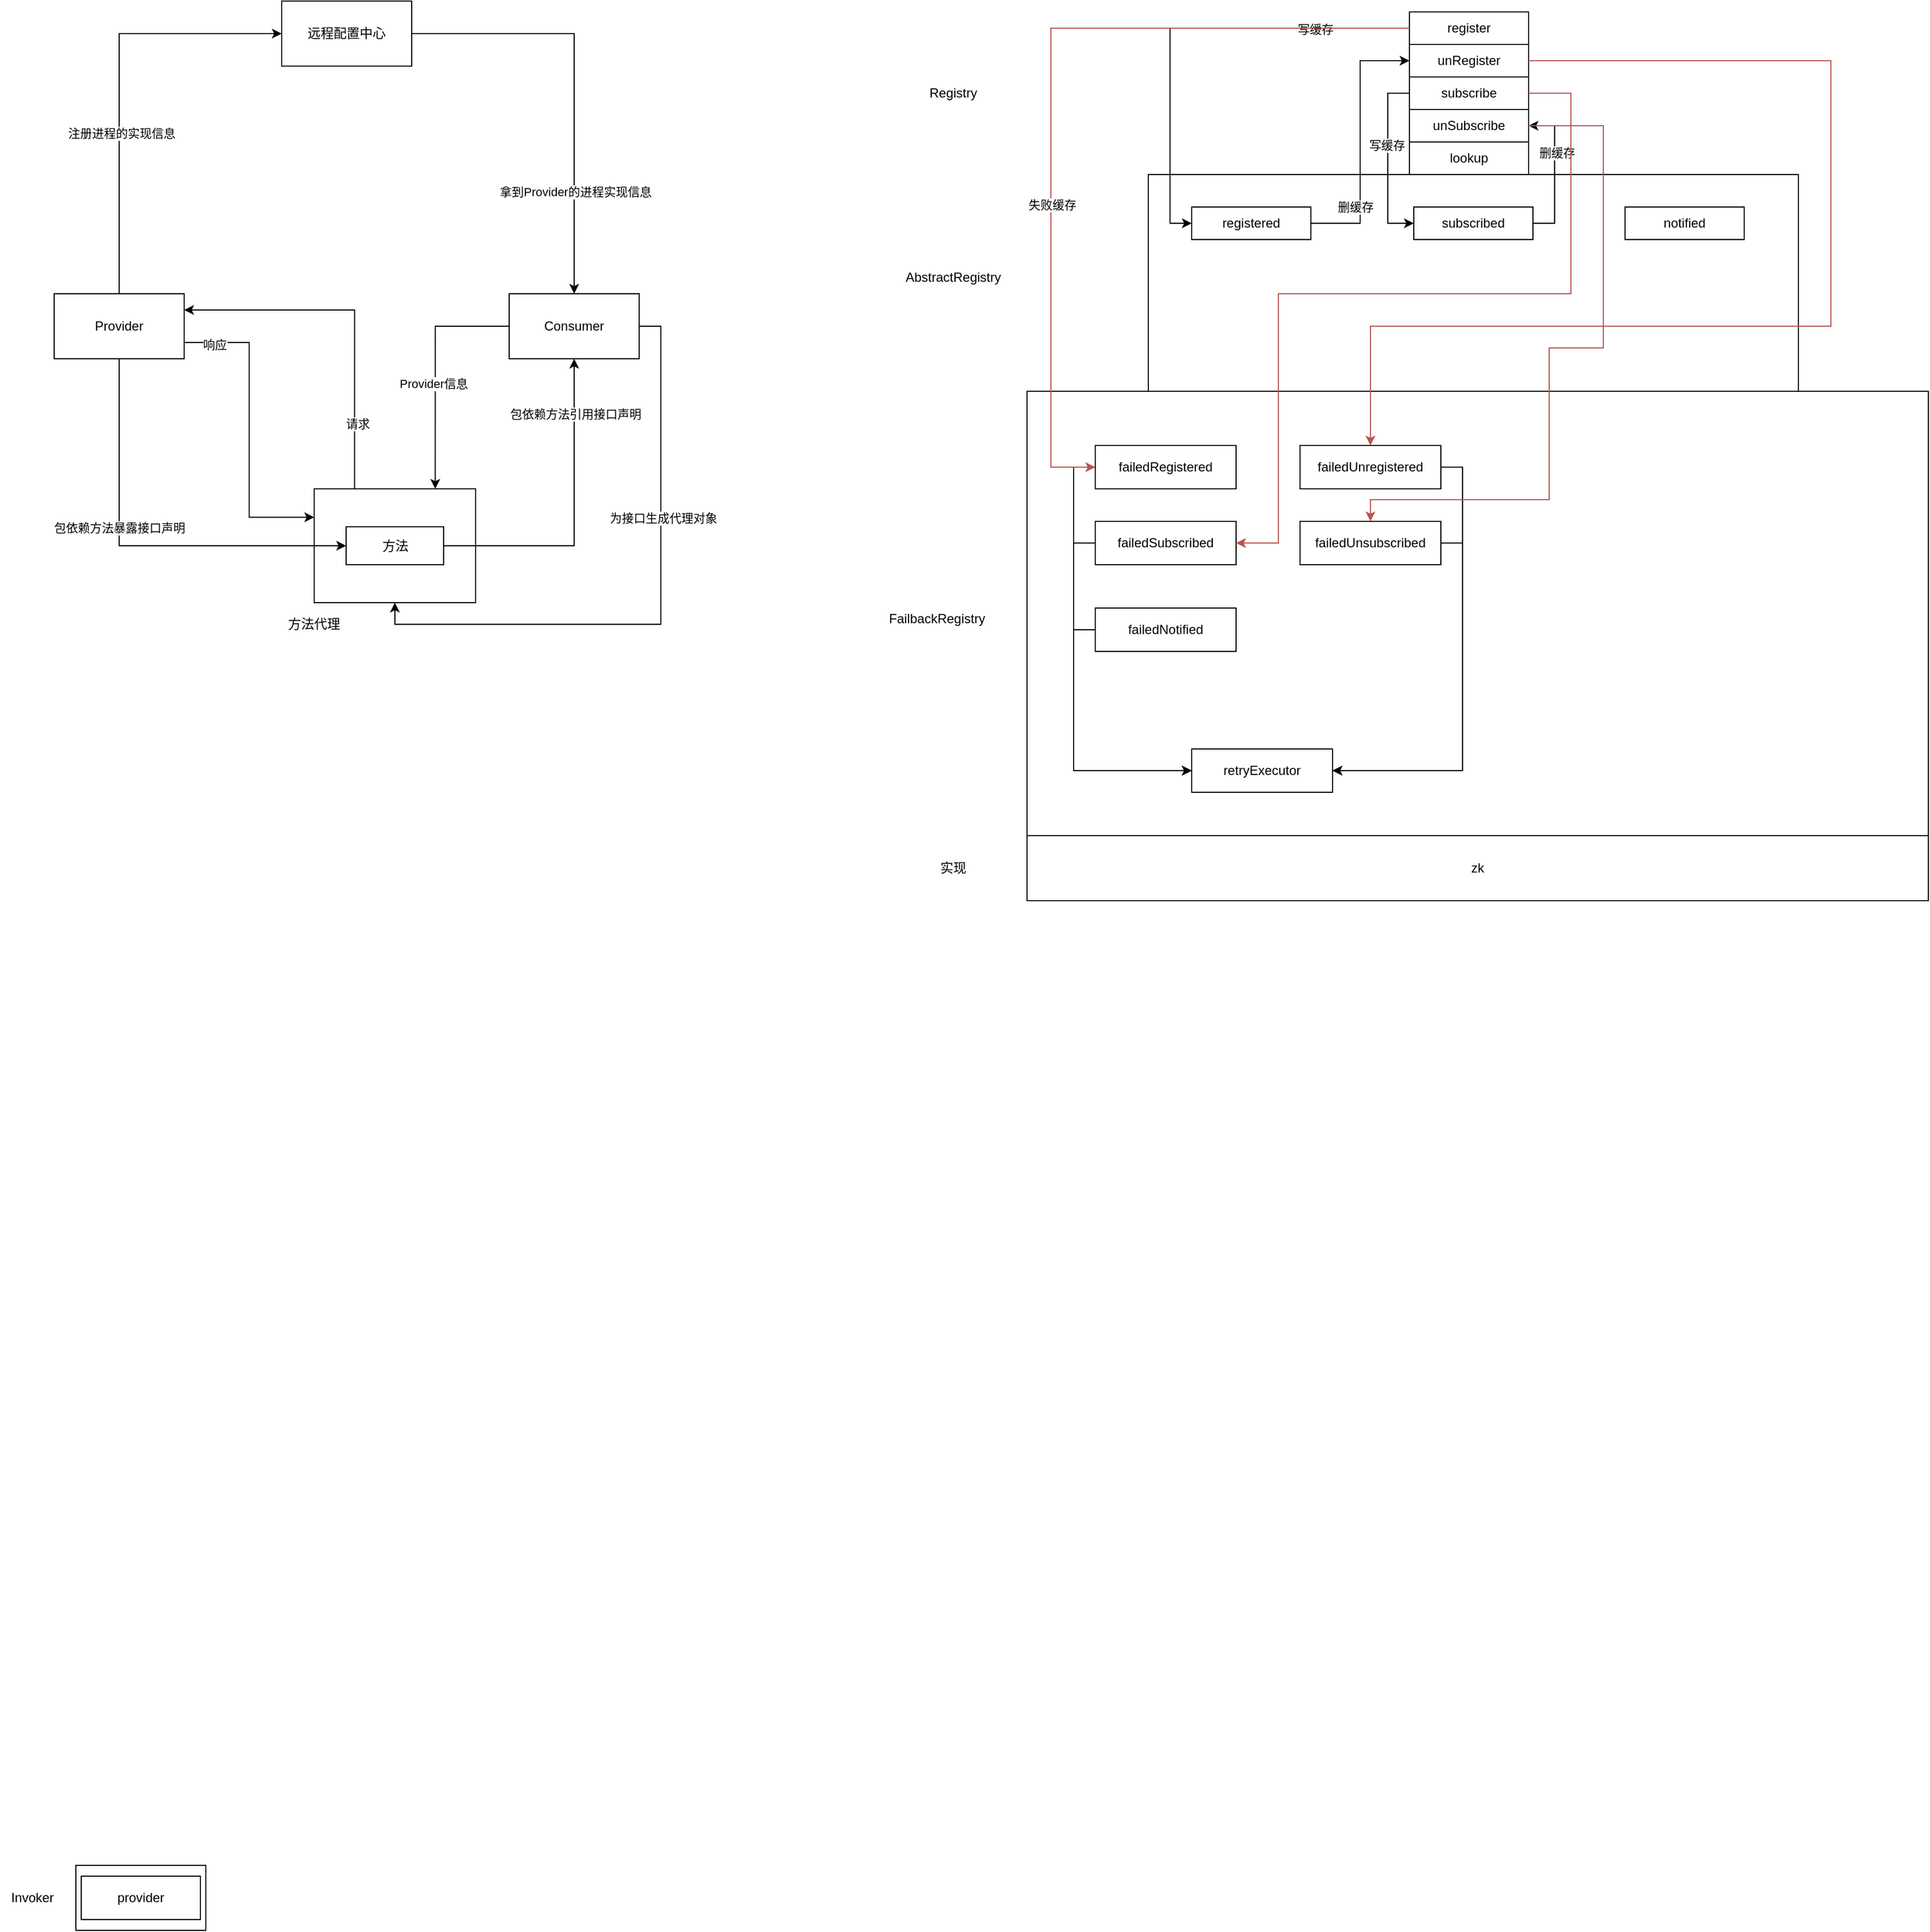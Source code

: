 <mxfile version="26.0.16">
  <diagram name="第 1 页" id="lWEN_o6NCU4KM6AUGm27">
    <mxGraphModel dx="1434" dy="769" grid="1" gridSize="10" guides="1" tooltips="1" connect="1" arrows="1" fold="1" page="1" pageScale="1" pageWidth="827" pageHeight="1169" math="0" shadow="0">
      <root>
        <mxCell id="0" />
        <mxCell id="1" parent="0" />
        <mxCell id="UHTRUeVZfnMp43J-vnKh-2" value="" style="rounded=0;whiteSpace=wrap;html=1;" vertex="1" parent="1">
          <mxGeometry x="170" y="1880" width="120" height="60" as="geometry" />
        </mxCell>
        <mxCell id="sy4J3GjQt16E9kHFUE2P-22" style="edgeStyle=orthogonalEdgeStyle;rounded=0;orthogonalLoop=1;jettySize=auto;html=1;exitX=1;exitY=0.5;exitDx=0;exitDy=0;entryX=0.5;entryY=0;entryDx=0;entryDy=0;" parent="1" source="sy4J3GjQt16E9kHFUE2P-1" target="sy4J3GjQt16E9kHFUE2P-3" edge="1">
          <mxGeometry relative="1" as="geometry" />
        </mxCell>
        <mxCell id="sy4J3GjQt16E9kHFUE2P-23" value="拿到Provider的进程实现信息" style="edgeLabel;html=1;align=center;verticalAlign=middle;resizable=0;points=[];" parent="sy4J3GjQt16E9kHFUE2P-22" vertex="1" connectable="0">
          <mxGeometry x="0.518" y="1" relative="1" as="geometry">
            <mxPoint as="offset" />
          </mxGeometry>
        </mxCell>
        <mxCell id="sy4J3GjQt16E9kHFUE2P-1" value="远程配置中心" style="rounded=0;whiteSpace=wrap;html=1;" parent="1" vertex="1">
          <mxGeometry x="360" y="160" width="120" height="60" as="geometry" />
        </mxCell>
        <mxCell id="sy4J3GjQt16E9kHFUE2P-4" style="edgeStyle=orthogonalEdgeStyle;rounded=0;orthogonalLoop=1;jettySize=auto;html=1;exitX=0.5;exitY=0;exitDx=0;exitDy=0;entryX=0;entryY=0.5;entryDx=0;entryDy=0;" parent="1" source="sy4J3GjQt16E9kHFUE2P-2" target="sy4J3GjQt16E9kHFUE2P-1" edge="1">
          <mxGeometry relative="1" as="geometry" />
        </mxCell>
        <mxCell id="sy4J3GjQt16E9kHFUE2P-5" value="注册进程的实现信息" style="edgeLabel;html=1;align=center;verticalAlign=middle;resizable=0;points=[];" parent="sy4J3GjQt16E9kHFUE2P-4" vertex="1" connectable="0">
          <mxGeometry x="-0.241" y="-2" relative="1" as="geometry">
            <mxPoint as="offset" />
          </mxGeometry>
        </mxCell>
        <mxCell id="sy4J3GjQt16E9kHFUE2P-27" style="edgeStyle=orthogonalEdgeStyle;rounded=0;orthogonalLoop=1;jettySize=auto;html=1;exitX=1;exitY=0.75;exitDx=0;exitDy=0;entryX=0;entryY=0.25;entryDx=0;entryDy=0;" parent="1" source="sy4J3GjQt16E9kHFUE2P-2" target="sy4J3GjQt16E9kHFUE2P-8" edge="1">
          <mxGeometry relative="1" as="geometry" />
        </mxCell>
        <mxCell id="sy4J3GjQt16E9kHFUE2P-29" value="响应" style="edgeLabel;html=1;align=center;verticalAlign=middle;resizable=0;points=[];" parent="sy4J3GjQt16E9kHFUE2P-27" vertex="1" connectable="0">
          <mxGeometry x="-0.801" y="-2" relative="1" as="geometry">
            <mxPoint as="offset" />
          </mxGeometry>
        </mxCell>
        <mxCell id="sy4J3GjQt16E9kHFUE2P-2" value="Provider" style="rounded=0;whiteSpace=wrap;html=1;" parent="1" vertex="1">
          <mxGeometry x="150" y="430" width="120" height="60" as="geometry" />
        </mxCell>
        <mxCell id="sy4J3GjQt16E9kHFUE2P-18" style="edgeStyle=orthogonalEdgeStyle;rounded=0;orthogonalLoop=1;jettySize=auto;html=1;exitX=1;exitY=0.5;exitDx=0;exitDy=0;entryX=0.5;entryY=1;entryDx=0;entryDy=0;" parent="1" source="sy4J3GjQt16E9kHFUE2P-3" target="sy4J3GjQt16E9kHFUE2P-8" edge="1">
          <mxGeometry relative="1" as="geometry" />
        </mxCell>
        <mxCell id="sy4J3GjQt16E9kHFUE2P-19" value="为接口生成代理对象" style="edgeLabel;html=1;align=center;verticalAlign=middle;resizable=0;points=[];" parent="sy4J3GjQt16E9kHFUE2P-18" vertex="1" connectable="0">
          <mxGeometry x="-0.297" y="2" relative="1" as="geometry">
            <mxPoint as="offset" />
          </mxGeometry>
        </mxCell>
        <mxCell id="sy4J3GjQt16E9kHFUE2P-24" style="edgeStyle=orthogonalEdgeStyle;rounded=0;orthogonalLoop=1;jettySize=auto;html=1;exitX=0;exitY=0.5;exitDx=0;exitDy=0;entryX=0.75;entryY=0;entryDx=0;entryDy=0;" parent="1" source="sy4J3GjQt16E9kHFUE2P-3" target="sy4J3GjQt16E9kHFUE2P-8" edge="1">
          <mxGeometry relative="1" as="geometry" />
        </mxCell>
        <mxCell id="sy4J3GjQt16E9kHFUE2P-25" value="Provider信息" style="edgeLabel;html=1;align=center;verticalAlign=middle;resizable=0;points=[];" parent="sy4J3GjQt16E9kHFUE2P-24" vertex="1" connectable="0">
          <mxGeometry x="0.111" y="-2" relative="1" as="geometry">
            <mxPoint as="offset" />
          </mxGeometry>
        </mxCell>
        <mxCell id="sy4J3GjQt16E9kHFUE2P-3" value="Consumer" style="rounded=0;whiteSpace=wrap;html=1;" parent="1" vertex="1">
          <mxGeometry x="570" y="430" width="120" height="60" as="geometry" />
        </mxCell>
        <mxCell id="sy4J3GjQt16E9kHFUE2P-26" style="edgeStyle=orthogonalEdgeStyle;rounded=0;orthogonalLoop=1;jettySize=auto;html=1;exitX=0.25;exitY=0;exitDx=0;exitDy=0;entryX=1;entryY=0.25;entryDx=0;entryDy=0;" parent="1" source="sy4J3GjQt16E9kHFUE2P-8" target="sy4J3GjQt16E9kHFUE2P-2" edge="1">
          <mxGeometry relative="1" as="geometry" />
        </mxCell>
        <mxCell id="sy4J3GjQt16E9kHFUE2P-28" value="请求" style="edgeLabel;html=1;align=center;verticalAlign=middle;resizable=0;points=[];" parent="sy4J3GjQt16E9kHFUE2P-26" vertex="1" connectable="0">
          <mxGeometry x="0.622" relative="1" as="geometry">
            <mxPoint x="99" y="105" as="offset" />
          </mxGeometry>
        </mxCell>
        <mxCell id="sy4J3GjQt16E9kHFUE2P-8" value="" style="rounded=0;whiteSpace=wrap;html=1;" parent="1" vertex="1">
          <mxGeometry x="390" y="610" width="149" height="105" as="geometry" />
        </mxCell>
        <mxCell id="sy4J3GjQt16E9kHFUE2P-13" style="edgeStyle=orthogonalEdgeStyle;rounded=0;orthogonalLoop=1;jettySize=auto;html=1;exitX=1;exitY=0.5;exitDx=0;exitDy=0;entryX=0.5;entryY=1;entryDx=0;entryDy=0;" parent="1" source="sy4J3GjQt16E9kHFUE2P-10" target="sy4J3GjQt16E9kHFUE2P-3" edge="1">
          <mxGeometry relative="1" as="geometry" />
        </mxCell>
        <mxCell id="sy4J3GjQt16E9kHFUE2P-17" value="包依赖方法引用接口声明" style="edgeLabel;html=1;align=center;verticalAlign=middle;resizable=0;points=[];" parent="sy4J3GjQt16E9kHFUE2P-13" vertex="1" connectable="0">
          <mxGeometry x="-0.444" y="-3" relative="1" as="geometry">
            <mxPoint x="40" y="-125" as="offset" />
          </mxGeometry>
        </mxCell>
        <mxCell id="sy4J3GjQt16E9kHFUE2P-10" value="方法" style="rounded=0;whiteSpace=wrap;html=1;" parent="1" vertex="1">
          <mxGeometry x="419.5" y="645" width="90" height="35" as="geometry" />
        </mxCell>
        <mxCell id="sy4J3GjQt16E9kHFUE2P-11" value="方法代理" style="text;html=1;align=center;verticalAlign=middle;whiteSpace=wrap;rounded=0;" parent="1" vertex="1">
          <mxGeometry x="360" y="720" width="60" height="30" as="geometry" />
        </mxCell>
        <mxCell id="sy4J3GjQt16E9kHFUE2P-15" style="edgeStyle=orthogonalEdgeStyle;rounded=0;orthogonalLoop=1;jettySize=auto;html=1;exitX=0.5;exitY=1;exitDx=0;exitDy=0;entryX=0;entryY=0.5;entryDx=0;entryDy=0;" parent="1" source="sy4J3GjQt16E9kHFUE2P-2" target="sy4J3GjQt16E9kHFUE2P-10" edge="1">
          <mxGeometry relative="1" as="geometry" />
        </mxCell>
        <mxCell id="sy4J3GjQt16E9kHFUE2P-16" value="包依赖方法暴露接口声明" style="edgeLabel;html=1;align=center;verticalAlign=middle;resizable=0;points=[];" parent="sy4J3GjQt16E9kHFUE2P-15" vertex="1" connectable="0">
          <mxGeometry x="0.086" relative="1" as="geometry">
            <mxPoint x="-35" y="-17" as="offset" />
          </mxGeometry>
        </mxCell>
        <mxCell id="sy4J3GjQt16E9kHFUE2P-30" value="register" style="rounded=0;whiteSpace=wrap;html=1;" parent="1" vertex="1">
          <mxGeometry x="1401" y="170" width="110" height="30" as="geometry" />
        </mxCell>
        <mxCell id="sy4J3GjQt16E9kHFUE2P-31" value="Registry" style="text;html=1;align=center;verticalAlign=middle;whiteSpace=wrap;rounded=0;" parent="1" vertex="1">
          <mxGeometry x="950" y="230" width="60" height="30" as="geometry" />
        </mxCell>
        <mxCell id="sy4J3GjQt16E9kHFUE2P-32" value="unRegister" style="rounded=0;whiteSpace=wrap;html=1;" parent="1" vertex="1">
          <mxGeometry x="1401" y="200" width="110" height="30" as="geometry" />
        </mxCell>
        <mxCell id="sy4J3GjQt16E9kHFUE2P-33" value="subscribe" style="rounded=0;whiteSpace=wrap;html=1;" parent="1" vertex="1">
          <mxGeometry x="1401" y="230" width="110" height="30" as="geometry" />
        </mxCell>
        <mxCell id="sy4J3GjQt16E9kHFUE2P-34" value="unSubscribe" style="rounded=0;whiteSpace=wrap;html=1;" parent="1" vertex="1">
          <mxGeometry x="1401" y="260" width="110" height="30" as="geometry" />
        </mxCell>
        <mxCell id="sy4J3GjQt16E9kHFUE2P-35" value="lookup" style="rounded=0;whiteSpace=wrap;html=1;" parent="1" vertex="1">
          <mxGeometry x="1401" y="290" width="110" height="30" as="geometry" />
        </mxCell>
        <mxCell id="4ZB0j1Yy_WDYndlhbCBe-1" value="" style="rounded=0;whiteSpace=wrap;html=1;" parent="1" vertex="1">
          <mxGeometry x="1160" y="320" width="600" height="200" as="geometry" />
        </mxCell>
        <mxCell id="4ZB0j1Yy_WDYndlhbCBe-2" value="AbstractRegistry" style="text;html=1;align=center;verticalAlign=middle;whiteSpace=wrap;rounded=0;" parent="1" vertex="1">
          <mxGeometry x="925" y="400" width="110" height="30" as="geometry" />
        </mxCell>
        <mxCell id="4ZB0j1Yy_WDYndlhbCBe-27" style="edgeStyle=orthogonalEdgeStyle;rounded=0;orthogonalLoop=1;jettySize=auto;html=1;exitX=1;exitY=0.5;exitDx=0;exitDy=0;entryX=0;entryY=0.5;entryDx=0;entryDy=0;" parent="1" source="4ZB0j1Yy_WDYndlhbCBe-3" target="sy4J3GjQt16E9kHFUE2P-32" edge="1">
          <mxGeometry relative="1" as="geometry" />
        </mxCell>
        <mxCell id="4ZB0j1Yy_WDYndlhbCBe-28" value="删缓存" style="edgeLabel;html=1;align=center;verticalAlign=middle;resizable=0;points=[];" parent="4ZB0j1Yy_WDYndlhbCBe-27" vertex="1" connectable="0">
          <mxGeometry x="-0.855" y="-2" relative="1" as="geometry">
            <mxPoint x="23" y="-17" as="offset" />
          </mxGeometry>
        </mxCell>
        <mxCell id="4ZB0j1Yy_WDYndlhbCBe-3" value="registered" style="rounded=0;whiteSpace=wrap;html=1;" parent="1" vertex="1">
          <mxGeometry x="1200" y="350" width="110" height="30" as="geometry" />
        </mxCell>
        <mxCell id="4ZB0j1Yy_WDYndlhbCBe-30" style="edgeStyle=orthogonalEdgeStyle;rounded=0;orthogonalLoop=1;jettySize=auto;html=1;exitX=1;exitY=0.5;exitDx=0;exitDy=0;entryX=1;entryY=0.5;entryDx=0;entryDy=0;" parent="1" source="4ZB0j1Yy_WDYndlhbCBe-4" target="sy4J3GjQt16E9kHFUE2P-34" edge="1">
          <mxGeometry relative="1" as="geometry" />
        </mxCell>
        <mxCell id="4ZB0j1Yy_WDYndlhbCBe-32" value="删缓存" style="edgeLabel;html=1;align=center;verticalAlign=middle;resizable=0;points=[];" parent="4ZB0j1Yy_WDYndlhbCBe-30" vertex="1" connectable="0">
          <mxGeometry x="0.271" y="-2" relative="1" as="geometry">
            <mxPoint as="offset" />
          </mxGeometry>
        </mxCell>
        <mxCell id="4ZB0j1Yy_WDYndlhbCBe-4" value="subscribed" style="rounded=0;whiteSpace=wrap;html=1;" parent="1" vertex="1">
          <mxGeometry x="1405" y="350" width="110" height="30" as="geometry" />
        </mxCell>
        <mxCell id="4ZB0j1Yy_WDYndlhbCBe-5" value="notified" style="rounded=0;whiteSpace=wrap;html=1;" parent="1" vertex="1">
          <mxGeometry x="1600" y="350" width="110" height="30" as="geometry" />
        </mxCell>
        <mxCell id="4ZB0j1Yy_WDYndlhbCBe-6" value="" style="rounded=0;whiteSpace=wrap;html=1;" parent="1" vertex="1">
          <mxGeometry x="1048" y="520" width="832" height="410" as="geometry" />
        </mxCell>
        <mxCell id="4ZB0j1Yy_WDYndlhbCBe-7" value="FailbackRegistry" style="text;html=1;align=center;verticalAlign=middle;whiteSpace=wrap;rounded=0;" parent="1" vertex="1">
          <mxGeometry x="910" y="715" width="110" height="30" as="geometry" />
        </mxCell>
        <mxCell id="4ZB0j1Yy_WDYndlhbCBe-8" value="retryExecutor" style="rounded=0;whiteSpace=wrap;html=1;" parent="1" vertex="1">
          <mxGeometry x="1200" y="850" width="130" height="40" as="geometry" />
        </mxCell>
        <mxCell id="4ZB0j1Yy_WDYndlhbCBe-16" style="edgeStyle=orthogonalEdgeStyle;rounded=0;orthogonalLoop=1;jettySize=auto;html=1;exitX=0;exitY=0.5;exitDx=0;exitDy=0;entryX=0;entryY=0.5;entryDx=0;entryDy=0;" parent="1" source="4ZB0j1Yy_WDYndlhbCBe-9" target="4ZB0j1Yy_WDYndlhbCBe-8" edge="1">
          <mxGeometry relative="1" as="geometry" />
        </mxCell>
        <mxCell id="4ZB0j1Yy_WDYndlhbCBe-9" value="failedRegistered" style="rounded=0;whiteSpace=wrap;html=1;" parent="1" vertex="1">
          <mxGeometry x="1111" y="570" width="130" height="40" as="geometry" />
        </mxCell>
        <mxCell id="4ZB0j1Yy_WDYndlhbCBe-19" style="edgeStyle=orthogonalEdgeStyle;rounded=0;orthogonalLoop=1;jettySize=auto;html=1;exitX=1;exitY=0.5;exitDx=0;exitDy=0;entryX=1;entryY=0.5;entryDx=0;entryDy=0;" parent="1" source="4ZB0j1Yy_WDYndlhbCBe-10" target="4ZB0j1Yy_WDYndlhbCBe-8" edge="1">
          <mxGeometry relative="1" as="geometry" />
        </mxCell>
        <mxCell id="4ZB0j1Yy_WDYndlhbCBe-10" value="failedUnregistered" style="rounded=0;whiteSpace=wrap;html=1;" parent="1" vertex="1">
          <mxGeometry x="1300" y="570" width="130" height="40" as="geometry" />
        </mxCell>
        <mxCell id="4ZB0j1Yy_WDYndlhbCBe-17" style="edgeStyle=orthogonalEdgeStyle;rounded=0;orthogonalLoop=1;jettySize=auto;html=1;exitX=0;exitY=0.5;exitDx=0;exitDy=0;entryX=0;entryY=0.5;entryDx=0;entryDy=0;" parent="1" source="4ZB0j1Yy_WDYndlhbCBe-12" target="4ZB0j1Yy_WDYndlhbCBe-8" edge="1">
          <mxGeometry relative="1" as="geometry" />
        </mxCell>
        <mxCell id="4ZB0j1Yy_WDYndlhbCBe-12" value="failedSubscribed" style="rounded=0;whiteSpace=wrap;html=1;" parent="1" vertex="1">
          <mxGeometry x="1111" y="640" width="130" height="40" as="geometry" />
        </mxCell>
        <mxCell id="4ZB0j1Yy_WDYndlhbCBe-20" style="edgeStyle=orthogonalEdgeStyle;rounded=0;orthogonalLoop=1;jettySize=auto;html=1;exitX=1;exitY=0.5;exitDx=0;exitDy=0;entryX=1;entryY=0.5;entryDx=0;entryDy=0;" parent="1" source="4ZB0j1Yy_WDYndlhbCBe-14" target="4ZB0j1Yy_WDYndlhbCBe-8" edge="1">
          <mxGeometry relative="1" as="geometry" />
        </mxCell>
        <mxCell id="4ZB0j1Yy_WDYndlhbCBe-14" value="failedUnsubscribed" style="rounded=0;whiteSpace=wrap;html=1;" parent="1" vertex="1">
          <mxGeometry x="1300" y="640" width="130" height="40" as="geometry" />
        </mxCell>
        <mxCell id="4ZB0j1Yy_WDYndlhbCBe-18" style="edgeStyle=orthogonalEdgeStyle;rounded=0;orthogonalLoop=1;jettySize=auto;html=1;exitX=0;exitY=0.5;exitDx=0;exitDy=0;entryX=0;entryY=0.5;entryDx=0;entryDy=0;" parent="1" source="4ZB0j1Yy_WDYndlhbCBe-15" target="4ZB0j1Yy_WDYndlhbCBe-8" edge="1">
          <mxGeometry relative="1" as="geometry" />
        </mxCell>
        <mxCell id="4ZB0j1Yy_WDYndlhbCBe-15" value="failedNotified" style="rounded=0;whiteSpace=wrap;html=1;" parent="1" vertex="1">
          <mxGeometry x="1111" y="720" width="130" height="40" as="geometry" />
        </mxCell>
        <mxCell id="4ZB0j1Yy_WDYndlhbCBe-21" value="zk" style="rounded=0;whiteSpace=wrap;html=1;" parent="1" vertex="1">
          <mxGeometry x="1048" y="930" width="832" height="60" as="geometry" />
        </mxCell>
        <mxCell id="4ZB0j1Yy_WDYndlhbCBe-22" value="实现" style="text;html=1;align=center;verticalAlign=middle;whiteSpace=wrap;rounded=0;" parent="1" vertex="1">
          <mxGeometry x="925" y="945" width="110" height="30" as="geometry" />
        </mxCell>
        <mxCell id="4ZB0j1Yy_WDYndlhbCBe-24" style="edgeStyle=orthogonalEdgeStyle;rounded=0;orthogonalLoop=1;jettySize=auto;html=1;exitX=0;exitY=0.5;exitDx=0;exitDy=0;entryX=0;entryY=0.5;entryDx=0;entryDy=0;" parent="1" source="sy4J3GjQt16E9kHFUE2P-30" target="4ZB0j1Yy_WDYndlhbCBe-3" edge="1">
          <mxGeometry relative="1" as="geometry" />
        </mxCell>
        <mxCell id="4ZB0j1Yy_WDYndlhbCBe-25" value="写缓存" style="edgeLabel;html=1;align=center;verticalAlign=middle;resizable=0;points=[];" parent="4ZB0j1Yy_WDYndlhbCBe-24" vertex="1" connectable="0">
          <mxGeometry x="-0.584" y="1" relative="1" as="geometry">
            <mxPoint as="offset" />
          </mxGeometry>
        </mxCell>
        <mxCell id="4ZB0j1Yy_WDYndlhbCBe-29" style="edgeStyle=orthogonalEdgeStyle;rounded=0;orthogonalLoop=1;jettySize=auto;html=1;exitX=0;exitY=0.5;exitDx=0;exitDy=0;entryX=0;entryY=0.5;entryDx=0;entryDy=0;" parent="1" source="sy4J3GjQt16E9kHFUE2P-33" target="4ZB0j1Yy_WDYndlhbCBe-4" edge="1">
          <mxGeometry relative="1" as="geometry" />
        </mxCell>
        <mxCell id="4ZB0j1Yy_WDYndlhbCBe-31" value="写缓存" style="edgeLabel;html=1;align=center;verticalAlign=middle;resizable=0;points=[];" parent="4ZB0j1Yy_WDYndlhbCBe-29" vertex="1" connectable="0">
          <mxGeometry x="-0.169" y="-1" relative="1" as="geometry">
            <mxPoint as="offset" />
          </mxGeometry>
        </mxCell>
        <mxCell id="4ZB0j1Yy_WDYndlhbCBe-33" style="edgeStyle=orthogonalEdgeStyle;rounded=0;orthogonalLoop=1;jettySize=auto;html=1;exitX=0;exitY=0.5;exitDx=0;exitDy=0;fillColor=#f8cecc;strokeColor=#b85450;" parent="1" source="sy4J3GjQt16E9kHFUE2P-30" target="4ZB0j1Yy_WDYndlhbCBe-9" edge="1">
          <mxGeometry relative="1" as="geometry">
            <Array as="points">
              <mxPoint x="1070" y="185" />
              <mxPoint x="1070" y="590" />
            </Array>
          </mxGeometry>
        </mxCell>
        <mxCell id="4ZB0j1Yy_WDYndlhbCBe-34" value="失败缓存" style="edgeLabel;html=1;align=center;verticalAlign=middle;resizable=0;points=[];" parent="4ZB0j1Yy_WDYndlhbCBe-33" vertex="1" connectable="0">
          <mxGeometry x="0.272" y="1" relative="1" as="geometry">
            <mxPoint as="offset" />
          </mxGeometry>
        </mxCell>
        <mxCell id="4ZB0j1Yy_WDYndlhbCBe-36" style="edgeStyle=orthogonalEdgeStyle;rounded=0;orthogonalLoop=1;jettySize=auto;html=1;exitX=1;exitY=0.5;exitDx=0;exitDy=0;fillColor=#f8cecc;strokeColor=#b85450;" parent="1" source="sy4J3GjQt16E9kHFUE2P-32" target="4ZB0j1Yy_WDYndlhbCBe-10" edge="1">
          <mxGeometry relative="1" as="geometry">
            <Array as="points">
              <mxPoint x="1790" y="215" />
              <mxPoint x="1790" y="460" />
              <mxPoint x="1365" y="460" />
            </Array>
          </mxGeometry>
        </mxCell>
        <mxCell id="4ZB0j1Yy_WDYndlhbCBe-37" style="edgeStyle=orthogonalEdgeStyle;rounded=0;orthogonalLoop=1;jettySize=auto;html=1;exitX=1;exitY=0.5;exitDx=0;exitDy=0;entryX=1;entryY=0.5;entryDx=0;entryDy=0;fillColor=#f8cecc;strokeColor=#b85450;" parent="1" source="sy4J3GjQt16E9kHFUE2P-33" target="4ZB0j1Yy_WDYndlhbCBe-12" edge="1">
          <mxGeometry relative="1" as="geometry">
            <Array as="points">
              <mxPoint x="1550" y="245" />
              <mxPoint x="1550" y="430" />
              <mxPoint x="1280" y="430" />
              <mxPoint x="1280" y="660" />
            </Array>
          </mxGeometry>
        </mxCell>
        <mxCell id="4ZB0j1Yy_WDYndlhbCBe-38" style="edgeStyle=orthogonalEdgeStyle;rounded=0;orthogonalLoop=1;jettySize=auto;html=1;exitX=1;exitY=0.5;exitDx=0;exitDy=0;fillColor=#f8cecc;strokeColor=#b85450;" parent="1" source="sy4J3GjQt16E9kHFUE2P-34" target="4ZB0j1Yy_WDYndlhbCBe-14" edge="1">
          <mxGeometry relative="1" as="geometry">
            <Array as="points">
              <mxPoint x="1580" y="275" />
              <mxPoint x="1580" y="480" />
              <mxPoint x="1530" y="480" />
              <mxPoint x="1530" y="620" />
              <mxPoint x="1365" y="620" />
            </Array>
          </mxGeometry>
        </mxCell>
        <mxCell id="UHTRUeVZfnMp43J-vnKh-1" value="provider" style="rounded=0;whiteSpace=wrap;html=1;" vertex="1" parent="1">
          <mxGeometry x="175" y="1890" width="110" height="40" as="geometry" />
        </mxCell>
        <mxCell id="UHTRUeVZfnMp43J-vnKh-4" value="Invoker" style="text;html=1;align=center;verticalAlign=middle;whiteSpace=wrap;rounded=0;" vertex="1" parent="1">
          <mxGeometry x="100" y="1895" width="60" height="30" as="geometry" />
        </mxCell>
      </root>
    </mxGraphModel>
  </diagram>
</mxfile>

